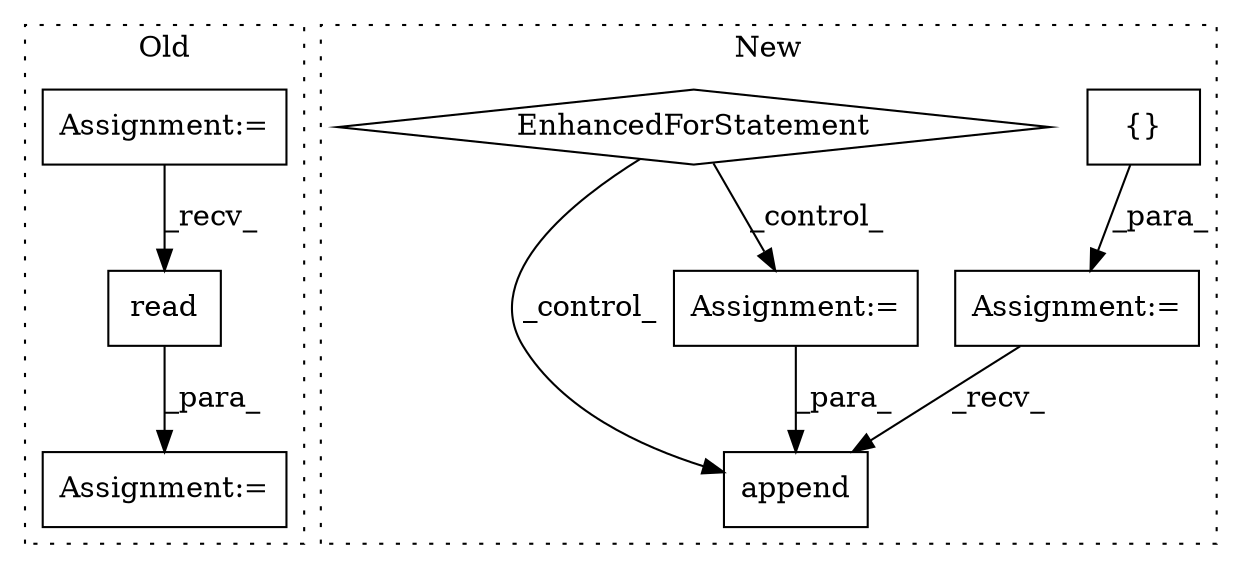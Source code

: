 digraph G {
subgraph cluster0 {
1 [label="read" a="32" s="1451" l="6" shape="box"];
3 [label="Assignment:=" a="7" s="1448" l="1" shape="box"];
8 [label="Assignment:=" a="7" s="1436" l="1" shape="box"];
label = "Old";
style="dotted";
}
subgraph cluster1 {
2 [label="append" a="32" s="1979,2010" l="7,1" shape="box"];
4 [label="Assignment:=" a="7" s="1596" l="1" shape="box"];
5 [label="{}" a="4" s="1606" l="2" shape="box"];
6 [label="EnhancedForStatement" a="70" s="1614,1696" l="53,2" shape="diamond"];
7 [label="Assignment:=" a="7" s="1838" l="1" shape="box"];
label = "New";
style="dotted";
}
1 -> 3 [label="_para_"];
4 -> 2 [label="_recv_"];
5 -> 4 [label="_para_"];
6 -> 2 [label="_control_"];
6 -> 7 [label="_control_"];
7 -> 2 [label="_para_"];
8 -> 1 [label="_recv_"];
}